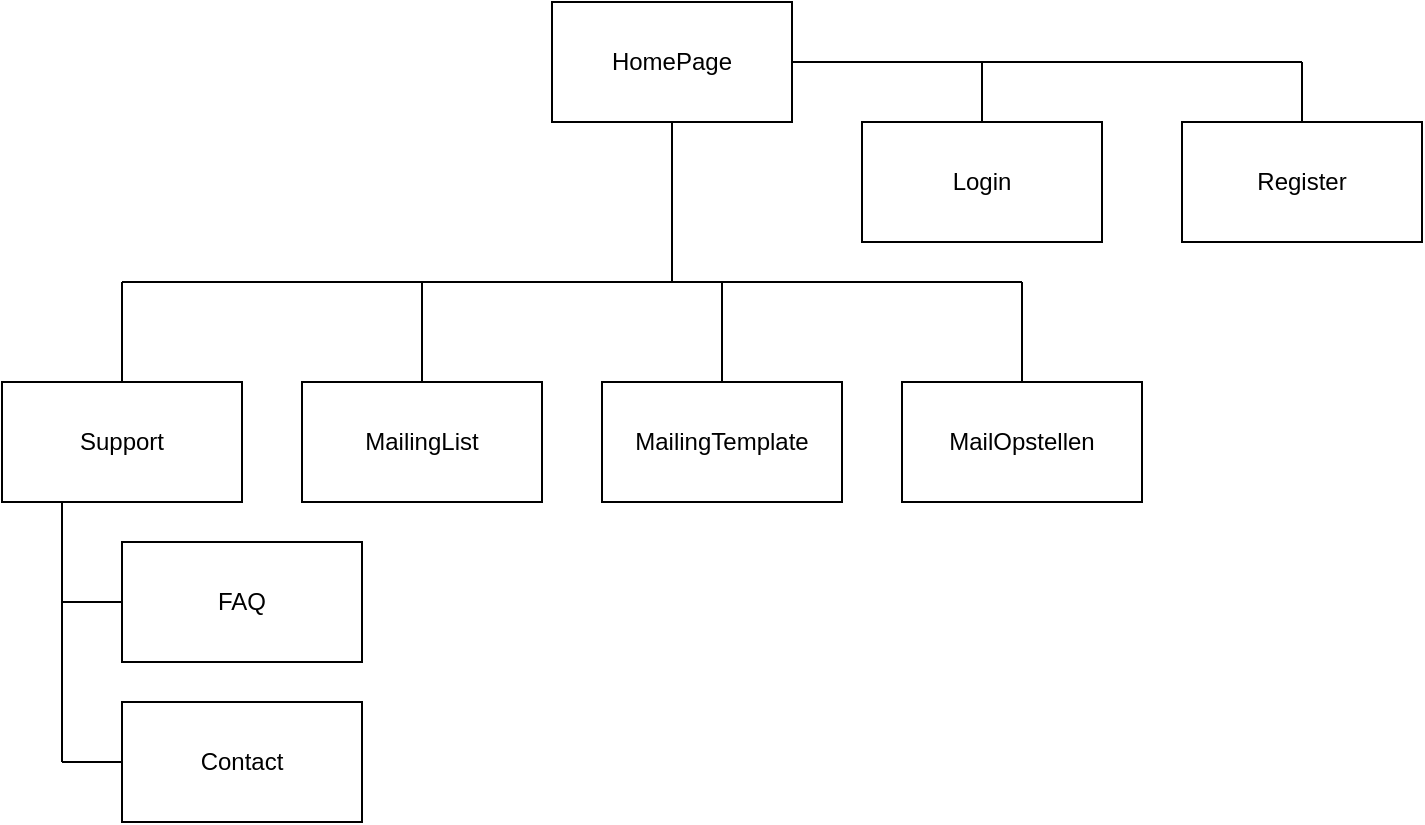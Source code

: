 <mxfile version="10.6.9" type="device"><diagram id="_9v2oshdXeWUhjBWFlfc" name="Page-1"><mxGraphModel dx="1394" dy="757" grid="1" gridSize="10" guides="1" tooltips="1" connect="1" arrows="1" fold="1" page="1" pageScale="1" pageWidth="850" pageHeight="1100" math="0" shadow="0"><root><mxCell id="0"/><mxCell id="1" parent="0"/><mxCell id="ANfI27nnChrSPlkCWCLO-1" value="&lt;div&gt;HomePage&lt;/div&gt;" style="rounded=0;whiteSpace=wrap;html=1;" vertex="1" parent="1"><mxGeometry x="365" y="40" width="120" height="60" as="geometry"/></mxCell><mxCell id="ANfI27nnChrSPlkCWCLO-2" value="Login" style="rounded=0;whiteSpace=wrap;html=1;" vertex="1" parent="1"><mxGeometry x="520" y="100" width="120" height="60" as="geometry"/></mxCell><mxCell id="ANfI27nnChrSPlkCWCLO-3" value="Register" style="rounded=0;whiteSpace=wrap;html=1;" vertex="1" parent="1"><mxGeometry x="680" y="100" width="120" height="60" as="geometry"/></mxCell><mxCell id="ANfI27nnChrSPlkCWCLO-4" value="" style="endArrow=none;html=1;entryX=1;entryY=0.5;entryDx=0;entryDy=0;" edge="1" parent="1" target="ANfI27nnChrSPlkCWCLO-1"><mxGeometry width="50" height="50" relative="1" as="geometry"><mxPoint x="740" y="70" as="sourcePoint"/><mxPoint x="420" y="200" as="targetPoint"/></mxGeometry></mxCell><mxCell id="ANfI27nnChrSPlkCWCLO-5" value="" style="endArrow=none;html=1;entryX=0.5;entryY=0;entryDx=0;entryDy=0;" edge="1" parent="1"><mxGeometry width="50" height="50" relative="1" as="geometry"><mxPoint x="580" y="70" as="sourcePoint"/><mxPoint x="580" y="100" as="targetPoint"/></mxGeometry></mxCell><mxCell id="ANfI27nnChrSPlkCWCLO-6" value="" style="endArrow=none;html=1;entryX=0.5;entryY=0;entryDx=0;entryDy=0;" edge="1" parent="1"><mxGeometry width="50" height="50" relative="1" as="geometry"><mxPoint x="740" y="70" as="sourcePoint"/><mxPoint x="740" y="100" as="targetPoint"/></mxGeometry></mxCell><mxCell id="ANfI27nnChrSPlkCWCLO-9" value="&lt;div&gt;Support&lt;/div&gt;" style="rounded=0;whiteSpace=wrap;html=1;" vertex="1" parent="1"><mxGeometry x="90" y="230" width="120" height="60" as="geometry"/></mxCell><mxCell id="ANfI27nnChrSPlkCWCLO-10" value="&lt;div&gt;FAQ&lt;/div&gt;" style="rounded=0;whiteSpace=wrap;html=1;" vertex="1" parent="1"><mxGeometry x="150" y="310" width="120" height="60" as="geometry"/></mxCell><mxCell id="ANfI27nnChrSPlkCWCLO-11" value="&lt;div&gt;Contact&lt;/div&gt;" style="rounded=0;whiteSpace=wrap;html=1;" vertex="1" parent="1"><mxGeometry x="150" y="390" width="120" height="60" as="geometry"/></mxCell><mxCell id="ANfI27nnChrSPlkCWCLO-12" value="" style="endArrow=none;html=1;entryX=0.25;entryY=1;entryDx=0;entryDy=0;" edge="1" parent="1" target="ANfI27nnChrSPlkCWCLO-9"><mxGeometry width="50" height="50" relative="1" as="geometry"><mxPoint x="120" y="420" as="sourcePoint"/><mxPoint x="70" y="365" as="targetPoint"/></mxGeometry></mxCell><mxCell id="ANfI27nnChrSPlkCWCLO-13" value="" style="endArrow=none;html=1;entryX=0;entryY=0.5;entryDx=0;entryDy=0;" edge="1" parent="1" target="ANfI27nnChrSPlkCWCLO-10"><mxGeometry width="50" height="50" relative="1" as="geometry"><mxPoint x="120" y="340" as="sourcePoint"/><mxPoint x="160" y="315" as="targetPoint"/></mxGeometry></mxCell><mxCell id="ANfI27nnChrSPlkCWCLO-14" value="" style="endArrow=none;html=1;entryX=0;entryY=0.5;entryDx=0;entryDy=0;" edge="1" parent="1" target="ANfI27nnChrSPlkCWCLO-11"><mxGeometry width="50" height="50" relative="1" as="geometry"><mxPoint x="120" y="420" as="sourcePoint"/><mxPoint x="160" y="350" as="targetPoint"/></mxGeometry></mxCell><mxCell id="ANfI27nnChrSPlkCWCLO-15" value="&lt;div&gt;MailingList&lt;/div&gt;" style="rounded=0;whiteSpace=wrap;html=1;" vertex="1" parent="1"><mxGeometry x="240" y="230" width="120" height="60" as="geometry"/></mxCell><mxCell id="ANfI27nnChrSPlkCWCLO-16" value="" style="endArrow=none;html=1;entryX=0.5;entryY=1;entryDx=0;entryDy=0;" edge="1" parent="1" target="ANfI27nnChrSPlkCWCLO-1"><mxGeometry width="50" height="50" relative="1" as="geometry"><mxPoint x="425" y="180" as="sourcePoint"/><mxPoint x="450" y="125" as="targetPoint"/></mxGeometry></mxCell><mxCell id="ANfI27nnChrSPlkCWCLO-17" value="&lt;div&gt;MailingTemplate&lt;/div&gt;" style="rounded=0;whiteSpace=wrap;html=1;" vertex="1" parent="1"><mxGeometry x="390" y="230" width="120" height="60" as="geometry"/></mxCell><mxCell id="ANfI27nnChrSPlkCWCLO-18" value="" style="endArrow=none;html=1;" edge="1" parent="1"><mxGeometry width="50" height="50" relative="1" as="geometry"><mxPoint x="150" y="180" as="sourcePoint"/><mxPoint x="600" y="180" as="targetPoint"/></mxGeometry></mxCell><mxCell id="ANfI27nnChrSPlkCWCLO-19" value="" style="endArrow=none;html=1;entryX=0.5;entryY=0;entryDx=0;entryDy=0;" edge="1" parent="1" target="ANfI27nnChrSPlkCWCLO-9"><mxGeometry width="50" height="50" relative="1" as="geometry"><mxPoint x="150" y="180" as="sourcePoint"/><mxPoint x="140" y="470" as="targetPoint"/></mxGeometry></mxCell><mxCell id="ANfI27nnChrSPlkCWCLO-20" value="" style="endArrow=none;html=1;exitX=0.5;exitY=0;exitDx=0;exitDy=0;" edge="1" parent="1" source="ANfI27nnChrSPlkCWCLO-15"><mxGeometry width="50" height="50" relative="1" as="geometry"><mxPoint x="315" y="230" as="sourcePoint"/><mxPoint x="300" y="180" as="targetPoint"/></mxGeometry></mxCell><mxCell id="ANfI27nnChrSPlkCWCLO-21" value="" style="endArrow=none;html=1;entryX=0.5;entryY=0;entryDx=0;entryDy=0;" edge="1" parent="1" target="ANfI27nnChrSPlkCWCLO-17"><mxGeometry width="50" height="50" relative="1" as="geometry"><mxPoint x="450" y="180" as="sourcePoint"/><mxPoint x="520" y="350" as="targetPoint"/></mxGeometry></mxCell><mxCell id="ANfI27nnChrSPlkCWCLO-25" value="&lt;div&gt;MailOpstellen&lt;/div&gt;" style="rounded=0;whiteSpace=wrap;html=1;" vertex="1" parent="1"><mxGeometry x="540" y="230" width="120" height="60" as="geometry"/></mxCell><mxCell id="ANfI27nnChrSPlkCWCLO-26" value="" style="endArrow=none;html=1;" edge="1" parent="1" source="ANfI27nnChrSPlkCWCLO-25"><mxGeometry width="50" height="50" relative="1" as="geometry"><mxPoint x="550" y="230" as="sourcePoint"/><mxPoint x="600" y="180" as="targetPoint"/></mxGeometry></mxCell></root></mxGraphModel></diagram></mxfile>